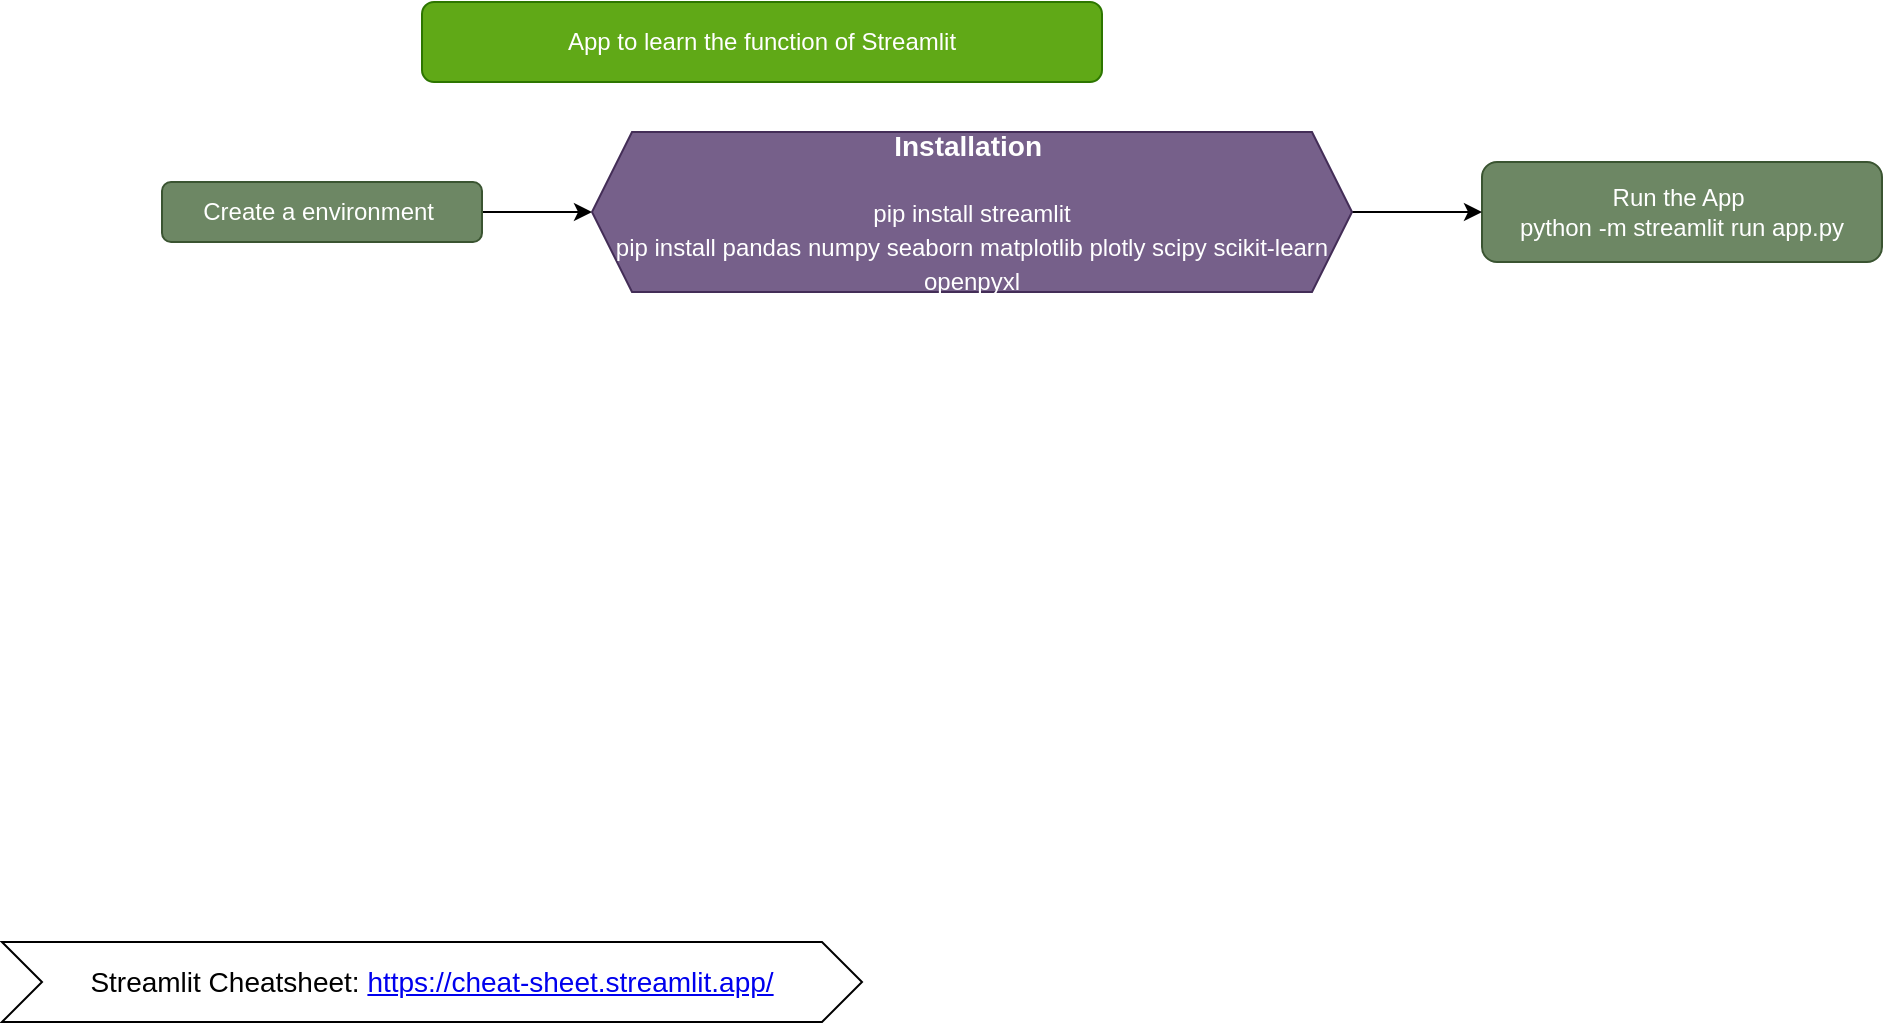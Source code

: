 <mxfile>
    <diagram id="CxNjNJ2FF9cVoCC3dGvy" name="Page-1">
        <mxGraphModel dx="1852" dy="563" grid="1" gridSize="10" guides="1" tooltips="1" connect="1" arrows="1" fold="1" page="1" pageScale="1" pageWidth="850" pageHeight="1100" math="0" shadow="0">
            <root>
                <mxCell id="0"/>
                <mxCell id="1" parent="0"/>
                <mxCell id="3" value="&lt;span style=&quot;color: rgb(255, 255, 255);&quot;&gt;App to learn the function of Streamlit&lt;/span&gt;" style="rounded=1;whiteSpace=wrap;html=1;fillColor=#60a917;fontColor=#ffffff;strokeColor=#2D7600;" vertex="1" parent="1">
                    <mxGeometry x="180" y="40" width="340" height="40" as="geometry"/>
                </mxCell>
                <mxCell id="11" value="" style="edgeStyle=none;html=1;fontSize=14;entryX=0;entryY=0.5;entryDx=0;entryDy=0;" edge="1" parent="1" source="4" target="12">
                    <mxGeometry relative="1" as="geometry">
                        <mxPoint x="270.592" y="147.038" as="targetPoint"/>
                    </mxGeometry>
                </mxCell>
                <mxCell id="4" value="Create a environment&amp;nbsp;" style="rounded=1;whiteSpace=wrap;html=1;fillColor=#6d8764;fontColor=#ffffff;strokeColor=#3A5431;" vertex="1" parent="1">
                    <mxGeometry x="50" y="130" width="160" height="30" as="geometry"/>
                </mxCell>
                <mxCell id="5" value="Run the App&amp;nbsp;&lt;br&gt;python -m streamlit run app.py" style="rounded=1;whiteSpace=wrap;html=1;fillColor=#6d8764;fontColor=#ffffff;strokeColor=#3A5431;" vertex="1" parent="1">
                    <mxGeometry x="710" y="120" width="200" height="50" as="geometry"/>
                </mxCell>
                <mxCell id="14" value="" style="edgeStyle=none;html=1;fontSize=14;" edge="1" parent="1" source="12" target="5">
                    <mxGeometry relative="1" as="geometry"/>
                </mxCell>
                <mxCell id="12" value="&lt;b style=&quot;color: rgb(255, 255, 255); font-size: 12px;&quot;&gt;&lt;font style=&quot;font-size: 14px;&quot;&gt;Installation&amp;nbsp;&lt;/font&gt;&lt;/b&gt;&lt;br style=&quot;color: rgb(255, 255, 255); font-size: 12px;&quot;&gt;&lt;br style=&quot;color: rgb(255, 255, 255); font-size: 12px;&quot;&gt;&lt;span style=&quot;color: rgb(255, 255, 255); font-size: 12px;&quot;&gt;pip install streamlit&lt;/span&gt;&lt;br style=&quot;color: rgb(255, 255, 255); font-size: 12px;&quot;&gt;&lt;span style=&quot;color: rgb(255, 255, 255); font-size: 12px;&quot;&gt;pip install pandas numpy seaborn matplotlib plotly scipy scikit-learn openpyxl&lt;/span&gt;" style="shape=hexagon;perimeter=hexagonPerimeter2;whiteSpace=wrap;html=1;fixedSize=1;fontSize=14;fillColor=#76608a;fontColor=#ffffff;strokeColor=#432D57;" vertex="1" parent="1">
                    <mxGeometry x="265" y="105" width="380" height="80" as="geometry"/>
                </mxCell>
                <mxCell id="15" value="Streamlit Cheatsheet:&amp;nbsp;&lt;a href=&quot;https://cheat-sheet.streamlit.app/&quot;&gt;https://cheat-sheet.streamlit.app/&lt;/a&gt;" style="shape=step;perimeter=stepPerimeter;whiteSpace=wrap;html=1;fixedSize=1;fontSize=14;" vertex="1" parent="1">
                    <mxGeometry x="-30" y="510" width="430" height="40" as="geometry"/>
                </mxCell>
            </root>
        </mxGraphModel>
    </diagram>
</mxfile>